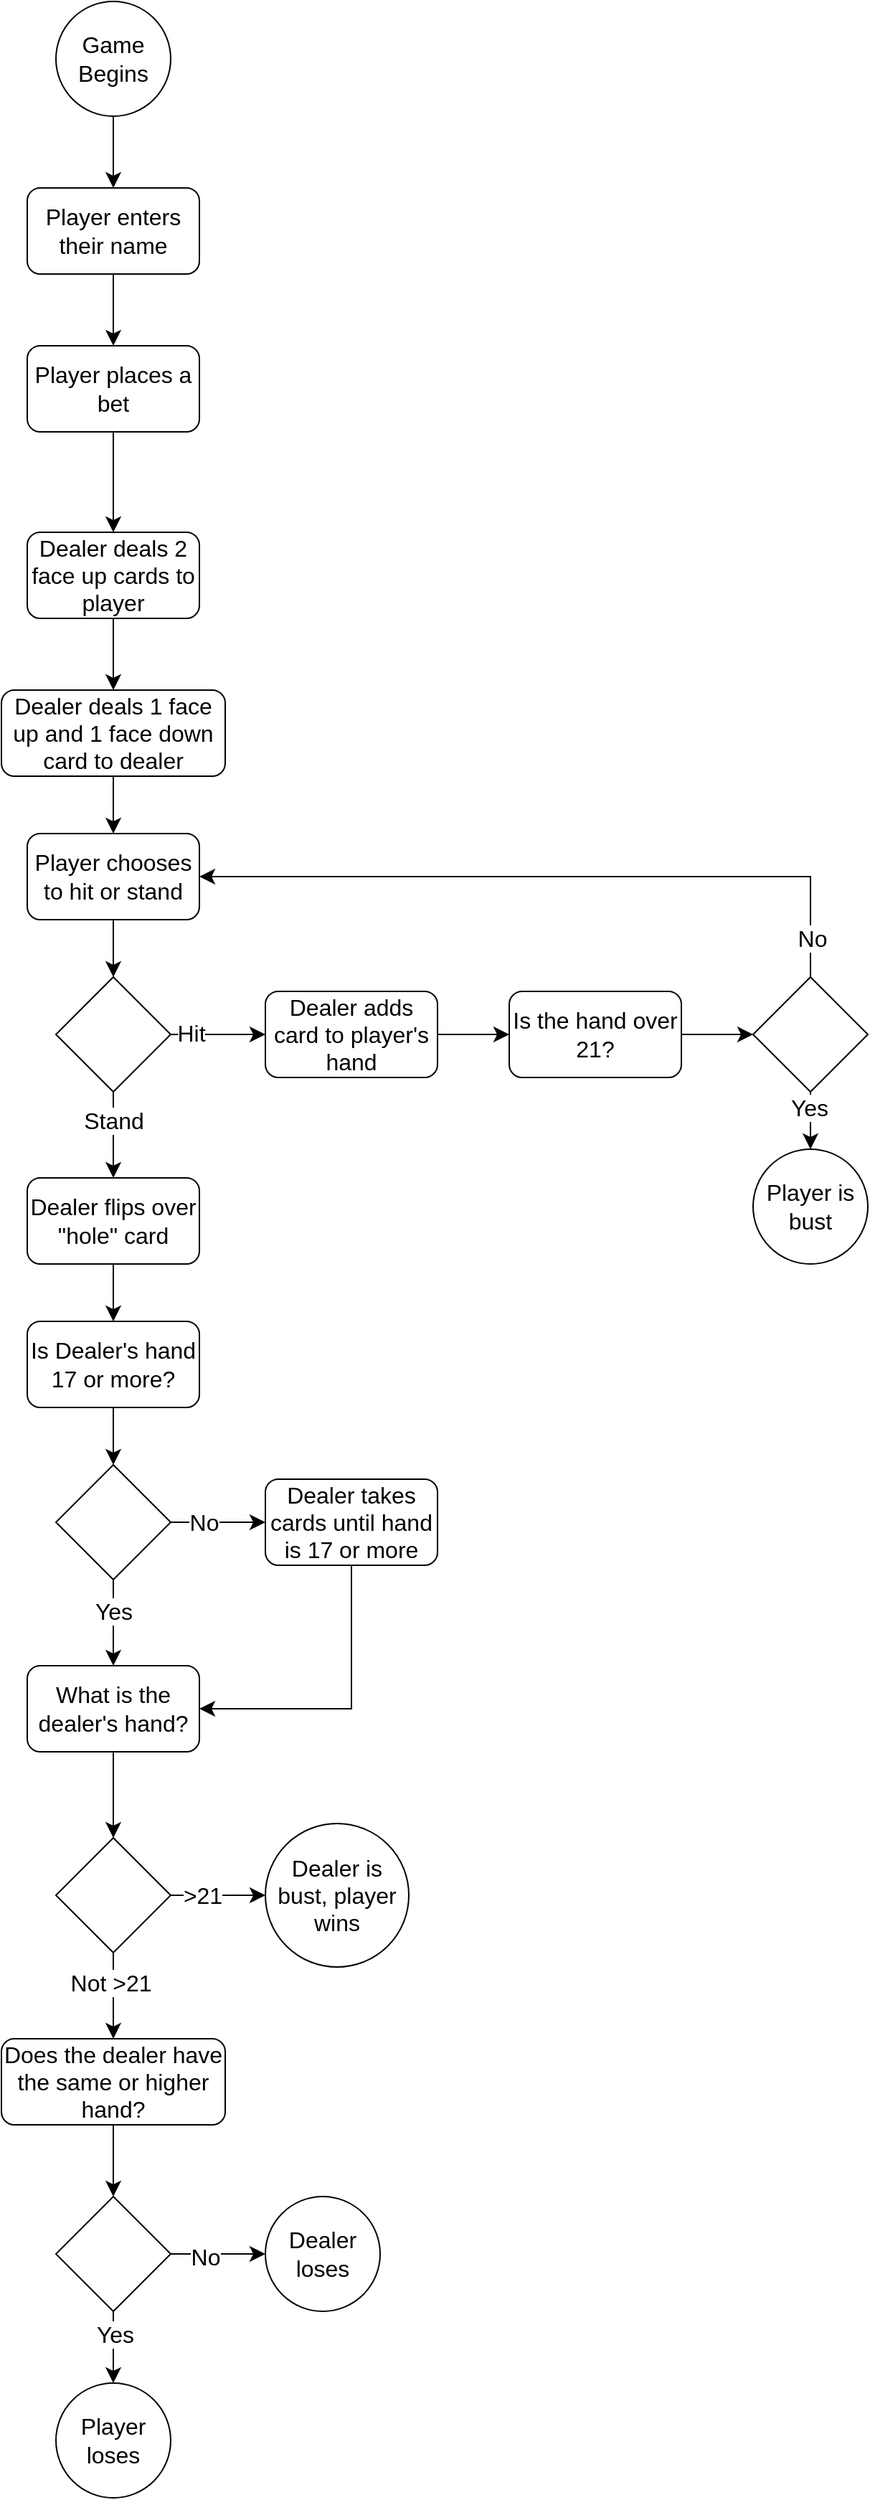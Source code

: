 <mxfile version="20.8.16" type="device"><diagram id="C5RBs43oDa-KdzZeNtuy" name="Page-1"><mxGraphModel dx="1077" dy="667" grid="1" gridSize="10" guides="1" tooltips="1" connect="1" arrows="1" fold="1" page="1" pageScale="1" pageWidth="827" pageHeight="1169" math="0" shadow="0"><root><mxCell id="WIyWlLk6GJQsqaUBKTNV-0"/><mxCell id="WIyWlLk6GJQsqaUBKTNV-1" parent="WIyWlLk6GJQsqaUBKTNV-0"/><mxCell id="mE7600JReeV2mfgO9XfZ-2" value="" style="edgeStyle=none;curved=1;rounded=0;orthogonalLoop=1;jettySize=auto;html=1;fontSize=12;startSize=8;endSize=8;" edge="1" parent="WIyWlLk6GJQsqaUBKTNV-1" source="mE7600JReeV2mfgO9XfZ-0" target="mE7600JReeV2mfgO9XfZ-1"><mxGeometry relative="1" as="geometry"/></mxCell><mxCell id="mE7600JReeV2mfgO9XfZ-0" value="Game Begins" style="ellipse;whiteSpace=wrap;html=1;aspect=fixed;fontSize=16;" vertex="1" parent="WIyWlLk6GJQsqaUBKTNV-1"><mxGeometry x="374" y="40" width="80" height="80" as="geometry"/></mxCell><mxCell id="mE7600JReeV2mfgO9XfZ-4" value="" style="edgeStyle=none;curved=1;rounded=0;orthogonalLoop=1;jettySize=auto;html=1;fontSize=12;startSize=8;endSize=8;" edge="1" parent="WIyWlLk6GJQsqaUBKTNV-1" source="mE7600JReeV2mfgO9XfZ-1" target="mE7600JReeV2mfgO9XfZ-3"><mxGeometry relative="1" as="geometry"/></mxCell><mxCell id="mE7600JReeV2mfgO9XfZ-1" value="Player enters their name" style="rounded=1;whiteSpace=wrap;html=1;fontSize=16;" vertex="1" parent="WIyWlLk6GJQsqaUBKTNV-1"><mxGeometry x="354" y="170" width="120" height="60" as="geometry"/></mxCell><mxCell id="mE7600JReeV2mfgO9XfZ-6" value="" style="edgeStyle=none;curved=1;rounded=0;orthogonalLoop=1;jettySize=auto;html=1;fontSize=12;startSize=8;endSize=8;" edge="1" parent="WIyWlLk6GJQsqaUBKTNV-1" source="mE7600JReeV2mfgO9XfZ-3" target="mE7600JReeV2mfgO9XfZ-5"><mxGeometry relative="1" as="geometry"/></mxCell><mxCell id="mE7600JReeV2mfgO9XfZ-3" value="Player places a bet" style="rounded=1;whiteSpace=wrap;html=1;fontSize=16;" vertex="1" parent="WIyWlLk6GJQsqaUBKTNV-1"><mxGeometry x="354" y="280" width="120" height="60" as="geometry"/></mxCell><mxCell id="mE7600JReeV2mfgO9XfZ-8" value="" style="edgeStyle=none;curved=1;rounded=0;orthogonalLoop=1;jettySize=auto;html=1;fontSize=12;startSize=8;endSize=8;" edge="1" parent="WIyWlLk6GJQsqaUBKTNV-1" source="mE7600JReeV2mfgO9XfZ-5" target="mE7600JReeV2mfgO9XfZ-7"><mxGeometry relative="1" as="geometry"/></mxCell><mxCell id="mE7600JReeV2mfgO9XfZ-5" value="Dealer deals 2 face up cards to player" style="rounded=1;whiteSpace=wrap;html=1;fontSize=16;" vertex="1" parent="WIyWlLk6GJQsqaUBKTNV-1"><mxGeometry x="354" y="410" width="120" height="60" as="geometry"/></mxCell><mxCell id="mE7600JReeV2mfgO9XfZ-10" value="" style="edgeStyle=none;curved=1;rounded=0;orthogonalLoop=1;jettySize=auto;html=1;fontSize=12;startSize=8;endSize=8;" edge="1" parent="WIyWlLk6GJQsqaUBKTNV-1" source="mE7600JReeV2mfgO9XfZ-7" target="mE7600JReeV2mfgO9XfZ-9"><mxGeometry relative="1" as="geometry"/></mxCell><mxCell id="mE7600JReeV2mfgO9XfZ-7" value="Dealer deals 1 face up and 1 face down card to dealer" style="rounded=1;whiteSpace=wrap;html=1;fontSize=16;" vertex="1" parent="WIyWlLk6GJQsqaUBKTNV-1"><mxGeometry x="336" y="520" width="156" height="60" as="geometry"/></mxCell><mxCell id="mE7600JReeV2mfgO9XfZ-12" value="" style="edgeStyle=none;curved=1;rounded=0;orthogonalLoop=1;jettySize=auto;html=1;fontSize=12;startSize=8;endSize=8;" edge="1" parent="WIyWlLk6GJQsqaUBKTNV-1" source="mE7600JReeV2mfgO9XfZ-9" target="mE7600JReeV2mfgO9XfZ-11"><mxGeometry relative="1" as="geometry"/></mxCell><mxCell id="mE7600JReeV2mfgO9XfZ-9" value="Player chooses to hit or stand" style="rounded=1;whiteSpace=wrap;html=1;fontSize=16;" vertex="1" parent="WIyWlLk6GJQsqaUBKTNV-1"><mxGeometry x="354" y="620" width="120" height="60" as="geometry"/></mxCell><mxCell id="mE7600JReeV2mfgO9XfZ-14" value="" style="edgeStyle=none;curved=1;rounded=0;orthogonalLoop=1;jettySize=auto;html=1;fontSize=12;startSize=8;endSize=8;" edge="1" parent="WIyWlLk6GJQsqaUBKTNV-1" source="mE7600JReeV2mfgO9XfZ-11" target="mE7600JReeV2mfgO9XfZ-13"><mxGeometry relative="1" as="geometry"/></mxCell><mxCell id="mE7600JReeV2mfgO9XfZ-27" value="Hit" style="edgeLabel;html=1;align=center;verticalAlign=middle;resizable=0;points=[];fontSize=16;" vertex="1" connectable="0" parent="mE7600JReeV2mfgO9XfZ-14"><mxGeometry x="-0.589" y="1" relative="1" as="geometry"><mxPoint as="offset"/></mxGeometry></mxCell><mxCell id="mE7600JReeV2mfgO9XfZ-29" value="" style="edgeStyle=none;rounded=0;orthogonalLoop=1;jettySize=auto;html=1;fontSize=12;startSize=8;endSize=8;" edge="1" parent="WIyWlLk6GJQsqaUBKTNV-1" source="mE7600JReeV2mfgO9XfZ-11" target="mE7600JReeV2mfgO9XfZ-28"><mxGeometry relative="1" as="geometry"/></mxCell><mxCell id="mE7600JReeV2mfgO9XfZ-30" value="Stand" style="edgeLabel;html=1;align=center;verticalAlign=middle;resizable=0;points=[];fontSize=16;" vertex="1" connectable="0" parent="mE7600JReeV2mfgO9XfZ-29"><mxGeometry x="-0.332" relative="1" as="geometry"><mxPoint as="offset"/></mxGeometry></mxCell><mxCell id="mE7600JReeV2mfgO9XfZ-11" value="" style="rhombus;whiteSpace=wrap;html=1;fontSize=16;" vertex="1" parent="WIyWlLk6GJQsqaUBKTNV-1"><mxGeometry x="374" y="720" width="80" height="80" as="geometry"/></mxCell><mxCell id="mE7600JReeV2mfgO9XfZ-18" value="" style="edgeStyle=none;rounded=0;orthogonalLoop=1;jettySize=auto;html=1;fontSize=12;startSize=8;endSize=8;" edge="1" parent="WIyWlLk6GJQsqaUBKTNV-1" source="mE7600JReeV2mfgO9XfZ-13" target="mE7600JReeV2mfgO9XfZ-17"><mxGeometry relative="1" as="geometry"/></mxCell><mxCell id="mE7600JReeV2mfgO9XfZ-13" value="Dealer adds card to player's hand" style="rounded=1;whiteSpace=wrap;html=1;fontSize=16;" vertex="1" parent="WIyWlLk6GJQsqaUBKTNV-1"><mxGeometry x="520" y="730" width="120" height="60" as="geometry"/></mxCell><mxCell id="mE7600JReeV2mfgO9XfZ-20" value="" style="edgeStyle=none;rounded=0;orthogonalLoop=1;jettySize=auto;html=1;fontSize=12;startSize=8;endSize=8;" edge="1" parent="WIyWlLk6GJQsqaUBKTNV-1" source="mE7600JReeV2mfgO9XfZ-17" target="mE7600JReeV2mfgO9XfZ-19"><mxGeometry relative="1" as="geometry"/></mxCell><mxCell id="mE7600JReeV2mfgO9XfZ-17" value="Is the hand over 21?" style="rounded=1;whiteSpace=wrap;html=1;fontSize=16;" vertex="1" parent="WIyWlLk6GJQsqaUBKTNV-1"><mxGeometry x="690" y="730" width="120" height="60" as="geometry"/></mxCell><mxCell id="mE7600JReeV2mfgO9XfZ-21" style="edgeStyle=none;rounded=0;orthogonalLoop=1;jettySize=auto;html=1;exitX=0.5;exitY=0;exitDx=0;exitDy=0;entryX=1;entryY=0.5;entryDx=0;entryDy=0;fontSize=12;startSize=8;endSize=8;" edge="1" parent="WIyWlLk6GJQsqaUBKTNV-1" source="mE7600JReeV2mfgO9XfZ-19" target="mE7600JReeV2mfgO9XfZ-9"><mxGeometry relative="1" as="geometry"><Array as="points"><mxPoint x="900" y="650"/></Array></mxGeometry></mxCell><mxCell id="mE7600JReeV2mfgO9XfZ-22" value="No" style="edgeLabel;html=1;align=center;verticalAlign=middle;resizable=0;points=[];fontSize=16;" vertex="1" connectable="0" parent="mE7600JReeV2mfgO9XfZ-21"><mxGeometry x="-0.891" y="-1" relative="1" as="geometry"><mxPoint as="offset"/></mxGeometry></mxCell><mxCell id="mE7600JReeV2mfgO9XfZ-25" value="" style="edgeStyle=none;rounded=0;orthogonalLoop=1;jettySize=auto;html=1;fontSize=12;startSize=8;endSize=8;" edge="1" parent="WIyWlLk6GJQsqaUBKTNV-1" source="mE7600JReeV2mfgO9XfZ-19" target="mE7600JReeV2mfgO9XfZ-24"><mxGeometry relative="1" as="geometry"/></mxCell><mxCell id="mE7600JReeV2mfgO9XfZ-26" value="Yes" style="edgeLabel;html=1;align=center;verticalAlign=middle;resizable=0;points=[];fontSize=16;" vertex="1" connectable="0" parent="mE7600JReeV2mfgO9XfZ-25"><mxGeometry x="-0.44" y="-1" relative="1" as="geometry"><mxPoint as="offset"/></mxGeometry></mxCell><mxCell id="mE7600JReeV2mfgO9XfZ-19" value="" style="rhombus;whiteSpace=wrap;html=1;fontSize=16;" vertex="1" parent="WIyWlLk6GJQsqaUBKTNV-1"><mxGeometry x="860" y="720" width="80" height="80" as="geometry"/></mxCell><mxCell id="mE7600JReeV2mfgO9XfZ-24" value="Player is bust" style="ellipse;whiteSpace=wrap;html=1;aspect=fixed;fontSize=16;" vertex="1" parent="WIyWlLk6GJQsqaUBKTNV-1"><mxGeometry x="860" y="840" width="80" height="80" as="geometry"/></mxCell><mxCell id="mE7600JReeV2mfgO9XfZ-36" value="" style="edgeStyle=none;rounded=0;orthogonalLoop=1;jettySize=auto;html=1;fontSize=12;startSize=8;endSize=8;" edge="1" parent="WIyWlLk6GJQsqaUBKTNV-1" source="mE7600JReeV2mfgO9XfZ-28" target="mE7600JReeV2mfgO9XfZ-35"><mxGeometry relative="1" as="geometry"/></mxCell><mxCell id="mE7600JReeV2mfgO9XfZ-28" value="Dealer flips over &quot;hole&quot; card" style="rounded=1;whiteSpace=wrap;html=1;fontSize=16;" vertex="1" parent="WIyWlLk6GJQsqaUBKTNV-1"><mxGeometry x="354" y="860" width="120" height="60" as="geometry"/></mxCell><mxCell id="mE7600JReeV2mfgO9XfZ-38" value="" style="edgeStyle=none;rounded=0;orthogonalLoop=1;jettySize=auto;html=1;fontSize=12;startSize=8;endSize=8;" edge="1" parent="WIyWlLk6GJQsqaUBKTNV-1" source="mE7600JReeV2mfgO9XfZ-35" target="mE7600JReeV2mfgO9XfZ-37"><mxGeometry relative="1" as="geometry"/></mxCell><mxCell id="mE7600JReeV2mfgO9XfZ-35" value="Is Dealer's hand 17 or more?" style="rounded=1;whiteSpace=wrap;html=1;fontSize=16;" vertex="1" parent="WIyWlLk6GJQsqaUBKTNV-1"><mxGeometry x="354" y="960" width="120" height="60" as="geometry"/></mxCell><mxCell id="mE7600JReeV2mfgO9XfZ-40" value="" style="edgeStyle=none;rounded=0;orthogonalLoop=1;jettySize=auto;html=1;fontSize=12;startSize=8;endSize=8;" edge="1" parent="WIyWlLk6GJQsqaUBKTNV-1" source="mE7600JReeV2mfgO9XfZ-37" target="mE7600JReeV2mfgO9XfZ-39"><mxGeometry relative="1" as="geometry"/></mxCell><mxCell id="mE7600JReeV2mfgO9XfZ-41" value="No" style="edgeLabel;html=1;align=center;verticalAlign=middle;resizable=0;points=[];fontSize=16;" vertex="1" connectable="0" parent="mE7600JReeV2mfgO9XfZ-40"><mxGeometry x="-0.297" relative="1" as="geometry"><mxPoint as="offset"/></mxGeometry></mxCell><mxCell id="mE7600JReeV2mfgO9XfZ-43" value="" style="edgeStyle=none;rounded=0;orthogonalLoop=1;jettySize=auto;html=1;fontSize=12;startSize=8;endSize=8;" edge="1" parent="WIyWlLk6GJQsqaUBKTNV-1" source="mE7600JReeV2mfgO9XfZ-37" target="mE7600JReeV2mfgO9XfZ-42"><mxGeometry relative="1" as="geometry"/></mxCell><mxCell id="mE7600JReeV2mfgO9XfZ-44" value="Yes" style="edgeLabel;html=1;align=center;verticalAlign=middle;resizable=0;points=[];fontSize=16;" vertex="1" connectable="0" parent="mE7600JReeV2mfgO9XfZ-43"><mxGeometry x="-0.291" relative="1" as="geometry"><mxPoint as="offset"/></mxGeometry></mxCell><mxCell id="mE7600JReeV2mfgO9XfZ-37" value="" style="rhombus;whiteSpace=wrap;html=1;fontSize=16;" vertex="1" parent="WIyWlLk6GJQsqaUBKTNV-1"><mxGeometry x="374" y="1060" width="80" height="80" as="geometry"/></mxCell><mxCell id="mE7600JReeV2mfgO9XfZ-45" style="edgeStyle=none;rounded=0;orthogonalLoop=1;jettySize=auto;html=1;exitX=0.5;exitY=1;exitDx=0;exitDy=0;entryX=1;entryY=0.5;entryDx=0;entryDy=0;fontSize=12;startSize=8;endSize=8;" edge="1" parent="WIyWlLk6GJQsqaUBKTNV-1" source="mE7600JReeV2mfgO9XfZ-39" target="mE7600JReeV2mfgO9XfZ-42"><mxGeometry relative="1" as="geometry"><Array as="points"><mxPoint x="580" y="1230"/></Array></mxGeometry></mxCell><mxCell id="mE7600JReeV2mfgO9XfZ-39" value="Dealer takes cards until hand is 17 or more" style="rounded=1;whiteSpace=wrap;html=1;fontSize=16;" vertex="1" parent="WIyWlLk6GJQsqaUBKTNV-1"><mxGeometry x="520" y="1070" width="120" height="60" as="geometry"/></mxCell><mxCell id="mE7600JReeV2mfgO9XfZ-48" value="" style="edgeStyle=none;rounded=0;orthogonalLoop=1;jettySize=auto;html=1;fontSize=12;startSize=8;endSize=8;" edge="1" parent="WIyWlLk6GJQsqaUBKTNV-1" source="mE7600JReeV2mfgO9XfZ-42" target="mE7600JReeV2mfgO9XfZ-47"><mxGeometry relative="1" as="geometry"/></mxCell><mxCell id="mE7600JReeV2mfgO9XfZ-42" value="What is the dealer's hand?" style="rounded=1;whiteSpace=wrap;html=1;fontSize=16;" vertex="1" parent="WIyWlLk6GJQsqaUBKTNV-1"><mxGeometry x="354" y="1200" width="120" height="60" as="geometry"/></mxCell><mxCell id="mE7600JReeV2mfgO9XfZ-51" value="" style="edgeStyle=none;rounded=0;orthogonalLoop=1;jettySize=auto;html=1;fontSize=12;startSize=8;endSize=8;" edge="1" parent="WIyWlLk6GJQsqaUBKTNV-1" source="mE7600JReeV2mfgO9XfZ-47"><mxGeometry relative="1" as="geometry"><mxPoint x="520" y="1360.0" as="targetPoint"/></mxGeometry></mxCell><mxCell id="mE7600JReeV2mfgO9XfZ-65" value="&amp;gt;21" style="edgeLabel;html=1;align=center;verticalAlign=middle;resizable=0;points=[];fontSize=16;" vertex="1" connectable="0" parent="mE7600JReeV2mfgO9XfZ-51"><mxGeometry x="-0.33" relative="1" as="geometry"><mxPoint as="offset"/></mxGeometry></mxCell><mxCell id="mE7600JReeV2mfgO9XfZ-52" value="" style="edgeStyle=none;rounded=0;orthogonalLoop=1;jettySize=auto;html=1;fontSize=12;startSize=8;endSize=8;" edge="1" parent="WIyWlLk6GJQsqaUBKTNV-1" source="mE7600JReeV2mfgO9XfZ-47" target="mE7600JReeV2mfgO9XfZ-50"><mxGeometry relative="1" as="geometry"/></mxCell><mxCell id="mE7600JReeV2mfgO9XfZ-66" value="Not &amp;gt;21" style="edgeLabel;html=1;align=center;verticalAlign=middle;resizable=0;points=[];fontSize=16;" vertex="1" connectable="0" parent="mE7600JReeV2mfgO9XfZ-52"><mxGeometry x="-0.318" y="-2" relative="1" as="geometry"><mxPoint as="offset"/></mxGeometry></mxCell><mxCell id="mE7600JReeV2mfgO9XfZ-47" value="" style="rhombus;whiteSpace=wrap;html=1;fontSize=16;" vertex="1" parent="WIyWlLk6GJQsqaUBKTNV-1"><mxGeometry x="374" y="1320" width="80" height="80" as="geometry"/></mxCell><mxCell id="mE7600JReeV2mfgO9XfZ-55" value="" style="edgeStyle=none;rounded=0;orthogonalLoop=1;jettySize=auto;html=1;fontSize=12;startSize=8;endSize=8;" edge="1" parent="WIyWlLk6GJQsqaUBKTNV-1" source="mE7600JReeV2mfgO9XfZ-50" target="mE7600JReeV2mfgO9XfZ-54"><mxGeometry relative="1" as="geometry"/></mxCell><mxCell id="mE7600JReeV2mfgO9XfZ-50" value="Does the dealer have the same or higher hand?" style="rounded=1;whiteSpace=wrap;html=1;fontSize=16;" vertex="1" parent="WIyWlLk6GJQsqaUBKTNV-1"><mxGeometry x="336" y="1460" width="156" height="60" as="geometry"/></mxCell><mxCell id="mE7600JReeV2mfgO9XfZ-53" value="Dealer is bust, player wins" style="ellipse;whiteSpace=wrap;html=1;aspect=fixed;fontSize=16;" vertex="1" parent="WIyWlLk6GJQsqaUBKTNV-1"><mxGeometry x="520" y="1310" width="100" height="100" as="geometry"/></mxCell><mxCell id="mE7600JReeV2mfgO9XfZ-57" value="" style="edgeStyle=none;rounded=0;orthogonalLoop=1;jettySize=auto;html=1;fontSize=12;startSize=8;endSize=8;" edge="1" parent="WIyWlLk6GJQsqaUBKTNV-1" source="mE7600JReeV2mfgO9XfZ-54" target="mE7600JReeV2mfgO9XfZ-56"><mxGeometry relative="1" as="geometry"/></mxCell><mxCell id="mE7600JReeV2mfgO9XfZ-63" value="Yes" style="edgeLabel;html=1;align=center;verticalAlign=middle;resizable=0;points=[];fontSize=16;" vertex="1" connectable="0" parent="mE7600JReeV2mfgO9XfZ-57"><mxGeometry x="-0.356" y="1" relative="1" as="geometry"><mxPoint as="offset"/></mxGeometry></mxCell><mxCell id="mE7600JReeV2mfgO9XfZ-62" value="" style="edgeStyle=none;rounded=0;orthogonalLoop=1;jettySize=auto;html=1;fontSize=12;startSize=8;endSize=8;" edge="1" parent="WIyWlLk6GJQsqaUBKTNV-1" source="mE7600JReeV2mfgO9XfZ-54" target="mE7600JReeV2mfgO9XfZ-61"><mxGeometry relative="1" as="geometry"/></mxCell><mxCell id="mE7600JReeV2mfgO9XfZ-64" value="No" style="edgeLabel;html=1;align=center;verticalAlign=middle;resizable=0;points=[];fontSize=16;" vertex="1" connectable="0" parent="mE7600JReeV2mfgO9XfZ-62"><mxGeometry x="-0.272" y="-2" relative="1" as="geometry"><mxPoint as="offset"/></mxGeometry></mxCell><mxCell id="mE7600JReeV2mfgO9XfZ-54" value="" style="rhombus;whiteSpace=wrap;html=1;fontSize=16;" vertex="1" parent="WIyWlLk6GJQsqaUBKTNV-1"><mxGeometry x="374" y="1570" width="80" height="80" as="geometry"/></mxCell><mxCell id="mE7600JReeV2mfgO9XfZ-56" value="Player loses" style="ellipse;whiteSpace=wrap;html=1;aspect=fixed;fontSize=16;" vertex="1" parent="WIyWlLk6GJQsqaUBKTNV-1"><mxGeometry x="374" y="1700" width="80" height="80" as="geometry"/></mxCell><mxCell id="mE7600JReeV2mfgO9XfZ-61" value="Dealer loses" style="ellipse;whiteSpace=wrap;html=1;aspect=fixed;fontSize=16;" vertex="1" parent="WIyWlLk6GJQsqaUBKTNV-1"><mxGeometry x="520" y="1570" width="80" height="80" as="geometry"/></mxCell></root></mxGraphModel></diagram></mxfile>